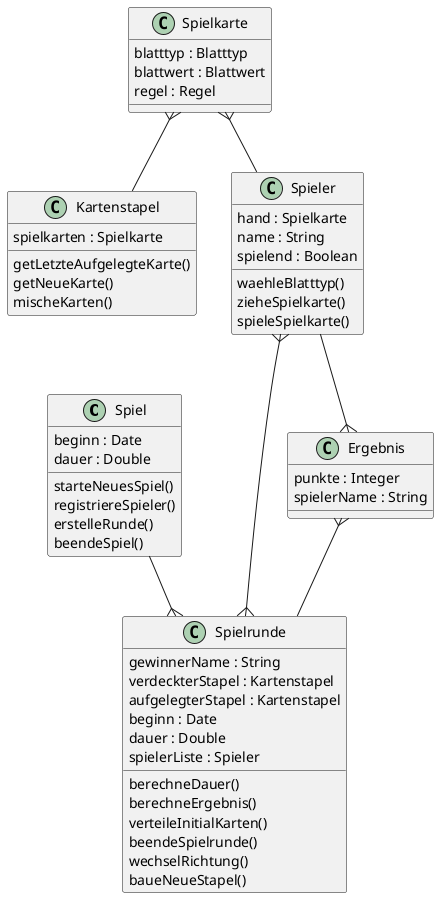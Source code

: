 @startuml
class Spiel {
  beginn : Date
  dauer : Double
  starteNeuesSpiel()
  registriereSpieler()
  erstelleRunde()
  beendeSpiel()
}

class Spielrunde {
   gewinnerName : String
   verdeckterStapel : Kartenstapel
   aufgelegterStapel : Kartenstapel
   beginn : Date
   dauer : Double
   spielerListe : Spieler
   berechneDauer()
   berechneErgebnis()
   verteileInitialKarten()
   beendeSpielrunde()
   wechselRichtung()
   baueNeueStapel()
}

class Kartenstapel {
    spielkarten : Spielkarte
    getLetzteAufgelegteKarte()
    getNeueKarte()
    mischeKarten()
}

class Ergebnis {
    punkte : Integer
    spielerName : String
}

class Spieler {
    hand : Spielkarte
    name : String
    spielend : Boolean
    waehleBlatttyp()
    zieheSpielkarte()
    spieleSpielkarte()
}

class Spielkarte {
    blatttyp : Blatttyp
    blattwert : Blattwert
    regel : Regel
}


Spielkarte }-- Spieler
Spielkarte }-- Kartenstapel
Spieler --{ Ergebnis
Spieler }--{ Spielrunde
Ergebnis }-- Spielrunde
Spiel --{ Spielrunde
@enduml